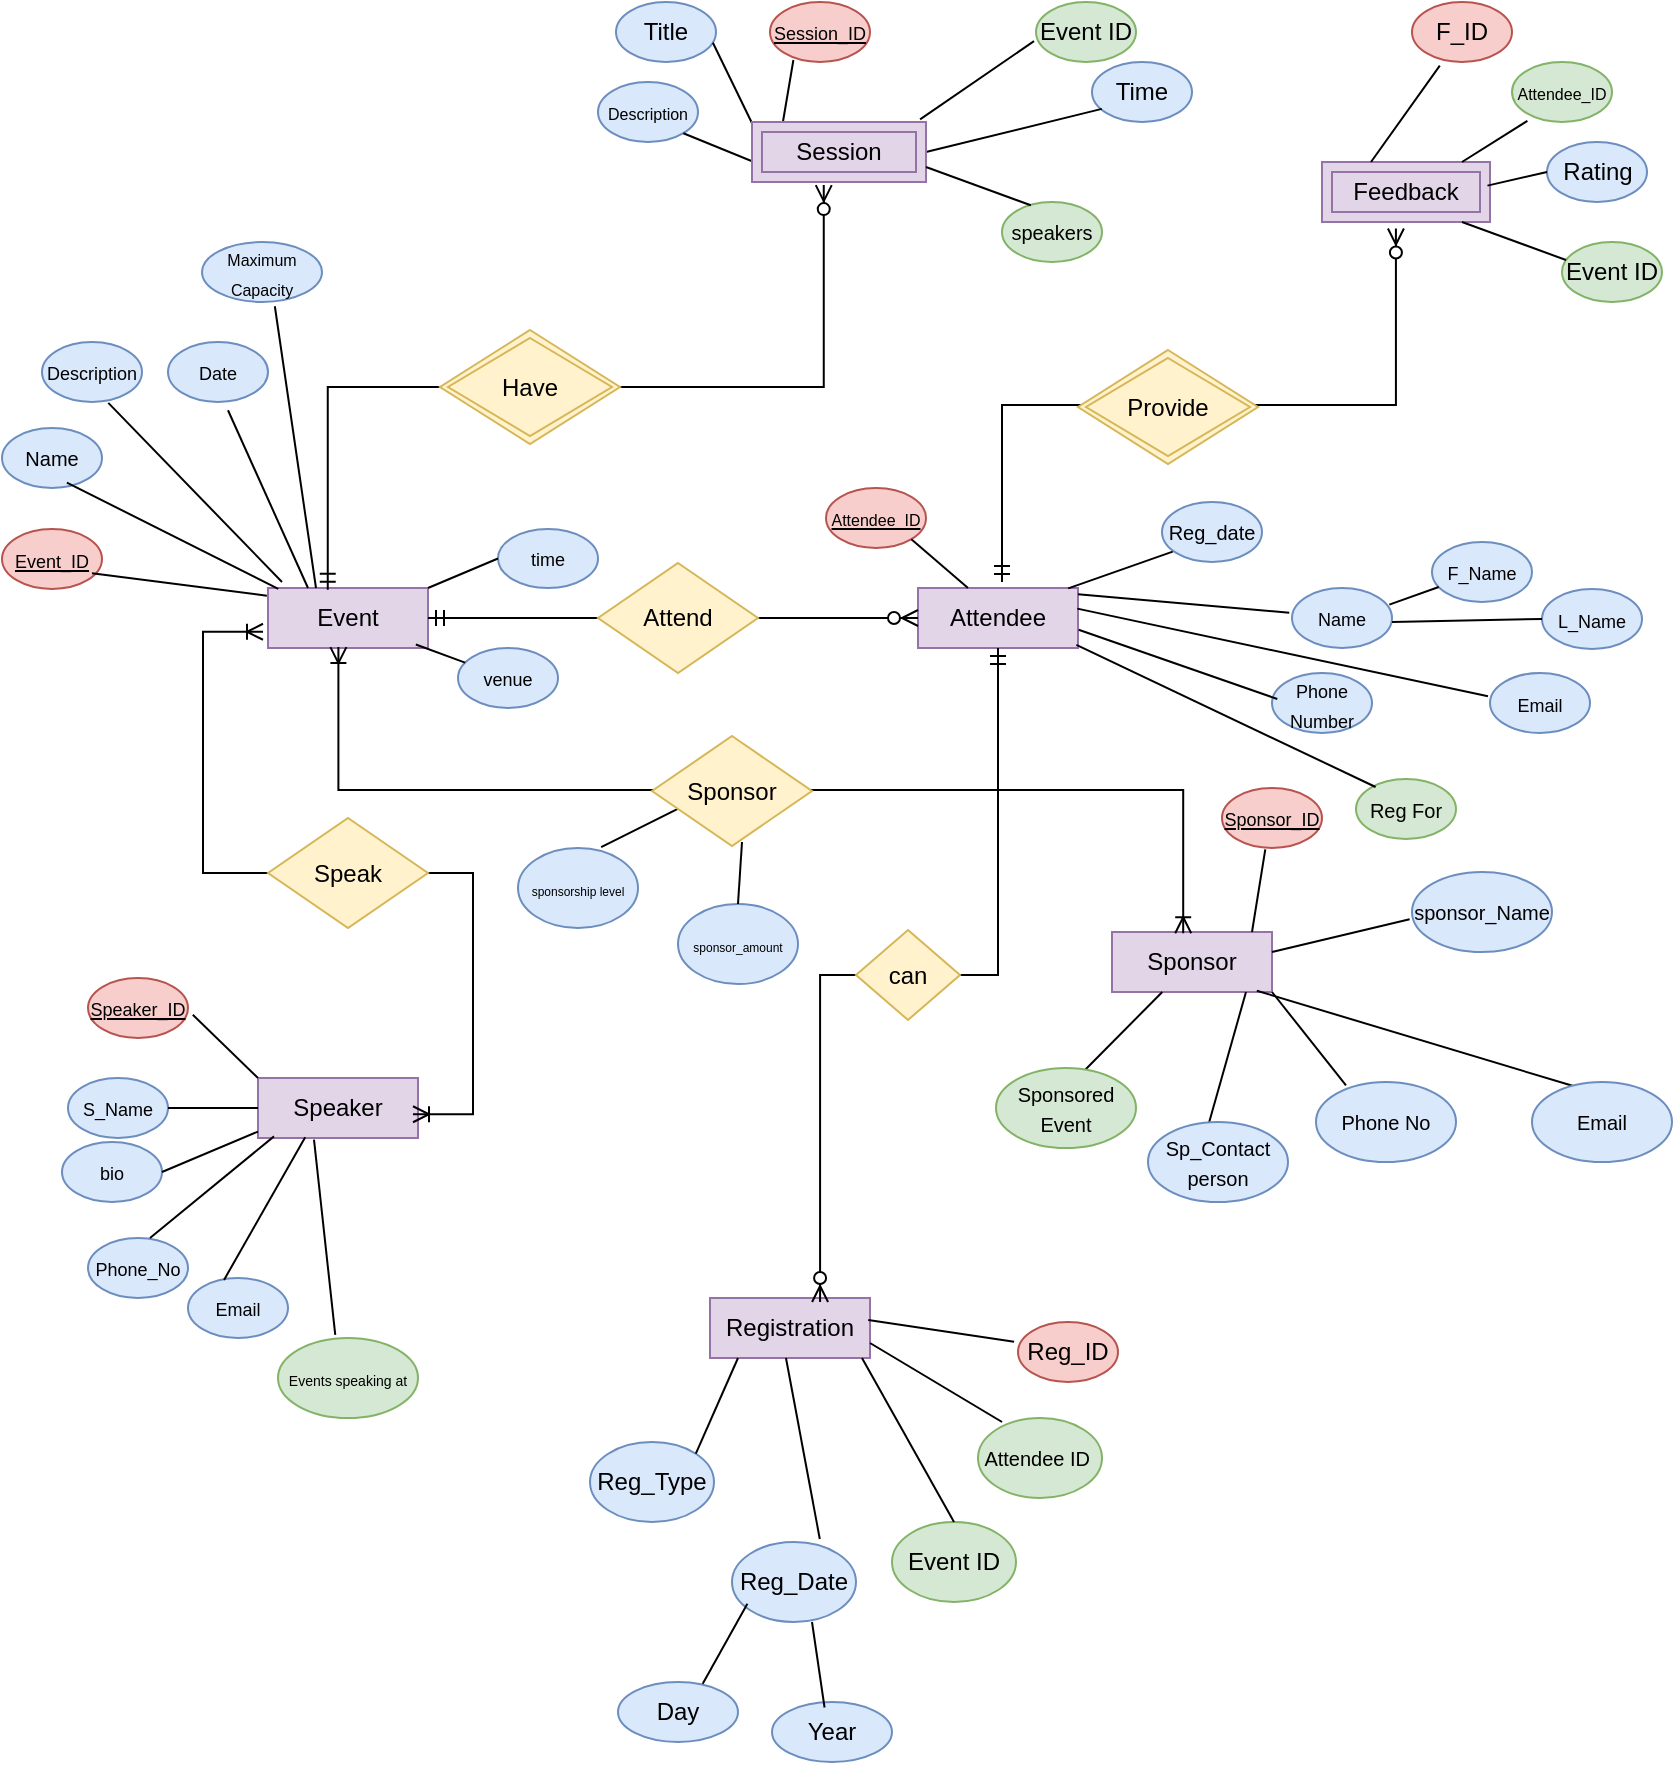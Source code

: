 <mxfile version="24.5.2" type="device">
  <diagram id="R2lEEEUBdFMjLlhIrx00" name="Page-1">
    <mxGraphModel dx="574" dy="346" grid="1" gridSize="10" guides="1" tooltips="1" connect="1" arrows="1" fold="1" page="1" pageScale="1" pageWidth="850" pageHeight="1100" math="0" shadow="0" extFonts="Permanent Marker^https://fonts.googleapis.com/css?family=Permanent+Marker">
      <root>
        <mxCell id="0" />
        <mxCell id="1" parent="0" />
        <mxCell id="x841J3Bm1jZhFWWxQSsH-1" value="Event" style="whiteSpace=wrap;html=1;align=center;fillColor=#e1d5e7;strokeColor=#9673a6;" parent="1" vertex="1">
          <mxGeometry x="153" y="303" width="80" height="30" as="geometry" />
        </mxCell>
        <mxCell id="x841J3Bm1jZhFWWxQSsH-2" value="Attendee" style="whiteSpace=wrap;html=1;align=center;fillColor=#e1d5e7;strokeColor=#9673a6;" parent="1" vertex="1">
          <mxGeometry x="478" y="303" width="80" height="30" as="geometry" />
        </mxCell>
        <mxCell id="x841J3Bm1jZhFWWxQSsH-3" value="Speaker" style="whiteSpace=wrap;html=1;align=center;fillColor=#e1d5e7;strokeColor=#9673a6;" parent="1" vertex="1">
          <mxGeometry x="148" y="548" width="80" height="30" as="geometry" />
        </mxCell>
        <mxCell id="x841J3Bm1jZhFWWxQSsH-4" value="Sponsor" style="whiteSpace=wrap;html=1;align=center;fillColor=#e1d5e7;strokeColor=#9673a6;" parent="1" vertex="1">
          <mxGeometry x="575" y="475" width="80" height="30" as="geometry" />
        </mxCell>
        <mxCell id="x841J3Bm1jZhFWWxQSsH-6" value="Registration" style="whiteSpace=wrap;html=1;align=center;fillColor=#e1d5e7;strokeColor=#9673a6;" parent="1" vertex="1">
          <mxGeometry x="374" y="658" width="80" height="30" as="geometry" />
        </mxCell>
        <mxCell id="x841J3Bm1jZhFWWxQSsH-8" value="&lt;font style=&quot;font-size: 9px;&quot;&gt;&lt;u&gt;Event_ID&lt;/u&gt;&lt;/font&gt;" style="ellipse;whiteSpace=wrap;html=1;align=center;spacing=-2;fillColor=#f8cecc;strokeColor=#b85450;" parent="1" vertex="1">
          <mxGeometry x="20" y="273.5" width="50" height="30" as="geometry" />
        </mxCell>
        <mxCell id="x841J3Bm1jZhFWWxQSsH-9" value="&lt;font size=&quot;1&quot;&gt;Name&lt;/font&gt;" style="ellipse;whiteSpace=wrap;html=1;align=center;spacing=-2;fillColor=#dae8fc;strokeColor=#6c8ebf;" parent="1" vertex="1">
          <mxGeometry x="20" y="223" width="50" height="30" as="geometry" />
        </mxCell>
        <mxCell id="x841J3Bm1jZhFWWxQSsH-10" value="&lt;font style=&quot;font-size: 9px;&quot;&gt;Description&lt;/font&gt;" style="ellipse;whiteSpace=wrap;html=1;align=center;spacing=-2;fillColor=#dae8fc;strokeColor=#6c8ebf;" parent="1" vertex="1">
          <mxGeometry x="40" y="180" width="50" height="30" as="geometry" />
        </mxCell>
        <mxCell id="x841J3Bm1jZhFWWxQSsH-11" value="&lt;font style=&quot;font-size: 9px;&quot;&gt;Date&lt;/font&gt;" style="ellipse;whiteSpace=wrap;html=1;align=center;spacing=-2;fillColor=#dae8fc;strokeColor=#6c8ebf;" parent="1" vertex="1">
          <mxGeometry x="103" y="180" width="50" height="30" as="geometry" />
        </mxCell>
        <mxCell id="x841J3Bm1jZhFWWxQSsH-12" value="&lt;font style=&quot;font-size: 9px;&quot;&gt;time&lt;/font&gt;" style="ellipse;whiteSpace=wrap;html=1;align=center;spacing=-2;fillColor=#dae8fc;strokeColor=#6c8ebf;" parent="1" vertex="1">
          <mxGeometry x="268" y="273.5" width="50" height="29.5" as="geometry" />
        </mxCell>
        <mxCell id="x841J3Bm1jZhFWWxQSsH-13" value="&lt;font style=&quot;font-size: 9px;&quot;&gt;venue&lt;/font&gt;" style="ellipse;whiteSpace=wrap;html=1;align=center;spacing=-2;fillColor=#dae8fc;strokeColor=#6c8ebf;" parent="1" vertex="1">
          <mxGeometry x="248" y="333" width="50" height="30" as="geometry" />
        </mxCell>
        <mxCell id="x841J3Bm1jZhFWWxQSsH-14" value="&lt;font style=&quot;font-size: 8px;&quot;&gt;Maximum Capacity&lt;/font&gt;" style="ellipse;whiteSpace=wrap;html=1;align=center;spacing=-2;fillColor=#dae8fc;strokeColor=#6c8ebf;" parent="1" vertex="1">
          <mxGeometry x="120" y="130" width="60" height="30" as="geometry" />
        </mxCell>
        <mxCell id="LLo8mtpyxURMcRUDiqvW-5" value="" style="endArrow=none;html=1;rounded=0;entryX=0.607;entryY=1.071;entryDx=0;entryDy=0;entryPerimeter=0;exitX=0.3;exitY=-0.024;exitDx=0;exitDy=0;exitPerimeter=0;" parent="1" target="x841J3Bm1jZhFWWxQSsH-14" edge="1">
          <mxGeometry width="50" height="50" relative="1" as="geometry">
            <mxPoint x="177" y="303" as="sourcePoint" />
            <mxPoint x="230.12" y="204.71" as="targetPoint" />
          </mxGeometry>
        </mxCell>
        <mxCell id="LLo8mtpyxURMcRUDiqvW-6" value="" style="endArrow=none;html=1;rounded=0;entryX=0.924;entryY=0.941;entryDx=0;entryDy=0;entryPerimeter=0;" parent="1" source="x841J3Bm1jZhFWWxQSsH-13" target="x841J3Bm1jZhFWWxQSsH-1" edge="1">
          <mxGeometry width="50" height="50" relative="1" as="geometry">
            <mxPoint x="128" y="347" as="sourcePoint" />
            <mxPoint x="158" y="333" as="targetPoint" />
          </mxGeometry>
        </mxCell>
        <mxCell id="LLo8mtpyxURMcRUDiqvW-7" value="" style="endArrow=none;html=1;rounded=0;entryX=1;entryY=0;entryDx=0;entryDy=0;exitX=0;exitY=0.5;exitDx=0;exitDy=0;" parent="1" source="x841J3Bm1jZhFWWxQSsH-12" target="x841J3Bm1jZhFWWxQSsH-1" edge="1">
          <mxGeometry width="50" height="50" relative="1" as="geometry">
            <mxPoint x="243" y="278" as="sourcePoint" />
            <mxPoint x="278" y="286.5" as="targetPoint" />
          </mxGeometry>
        </mxCell>
        <mxCell id="LLo8mtpyxURMcRUDiqvW-8" value="" style="endArrow=none;html=1;rounded=0;exitX=0.9;exitY=0.738;exitDx=0;exitDy=0;exitPerimeter=0;entryX=-0.007;entryY=0.129;entryDx=0;entryDy=0;entryPerimeter=0;" parent="1" source="x841J3Bm1jZhFWWxQSsH-8" target="x841J3Bm1jZhFWWxQSsH-1" edge="1">
          <mxGeometry width="50" height="50" relative="1" as="geometry">
            <mxPoint x="118" y="284" as="sourcePoint" />
            <mxPoint x="153" y="293" as="targetPoint" />
          </mxGeometry>
        </mxCell>
        <mxCell id="LLo8mtpyxURMcRUDiqvW-9" value="" style="endArrow=none;html=1;rounded=0;entryX=0.064;entryY=0.014;entryDx=0;entryDy=0;entryPerimeter=0;exitX=0.649;exitY=0.91;exitDx=0;exitDy=0;exitPerimeter=0;" parent="1" source="x841J3Bm1jZhFWWxQSsH-9" target="x841J3Bm1jZhFWWxQSsH-1" edge="1">
          <mxGeometry width="50" height="50" relative="1" as="geometry">
            <mxPoint x="128" y="263" as="sourcePoint" />
            <mxPoint x="162.5" y="275" as="targetPoint" />
          </mxGeometry>
        </mxCell>
        <mxCell id="LLo8mtpyxURMcRUDiqvW-10" value="" style="endArrow=none;html=1;rounded=0;exitX=0.663;exitY=1.014;exitDx=0;exitDy=0;exitPerimeter=0;" parent="1" source="x841J3Bm1jZhFWWxQSsH-10" edge="1">
          <mxGeometry width="50" height="50" relative="1" as="geometry">
            <mxPoint x="138" y="200" as="sourcePoint" />
            <mxPoint x="160" y="300" as="targetPoint" />
          </mxGeometry>
        </mxCell>
        <mxCell id="LLo8mtpyxURMcRUDiqvW-11" value="" style="endArrow=none;html=1;rounded=0;entryX=0.25;entryY=0;entryDx=0;entryDy=0;exitX=0.6;exitY=1.138;exitDx=0;exitDy=0;exitPerimeter=0;" parent="1" source="x841J3Bm1jZhFWWxQSsH-11" target="x841J3Bm1jZhFWWxQSsH-1" edge="1">
          <mxGeometry width="50" height="50" relative="1" as="geometry">
            <mxPoint x="178" y="243" as="sourcePoint" />
            <mxPoint x="208" y="316" as="targetPoint" />
          </mxGeometry>
        </mxCell>
        <mxCell id="LLo8mtpyxURMcRUDiqvW-12" value="&lt;font size=&quot;1&quot; style=&quot;&quot;&gt;&lt;u style=&quot;font-size: 8px;&quot;&gt;Attendee_ID&lt;/u&gt;&lt;/font&gt;" style="ellipse;whiteSpace=wrap;html=1;align=center;spacing=-2;fillColor=#f8cecc;strokeColor=#b85450;" parent="1" vertex="1">
          <mxGeometry x="432" y="253" width="50" height="30" as="geometry" />
        </mxCell>
        <mxCell id="LLo8mtpyxURMcRUDiqvW-13" value="&lt;font style=&quot;font-size: 9px;&quot;&gt;F_Name&lt;/font&gt;" style="ellipse;whiteSpace=wrap;html=1;align=center;spacing=-2;fillColor=#dae8fc;strokeColor=#6c8ebf;" parent="1" vertex="1">
          <mxGeometry x="735" y="280" width="50" height="30" as="geometry" />
        </mxCell>
        <mxCell id="LLo8mtpyxURMcRUDiqvW-14" value="&lt;font style=&quot;font-size: 9px;&quot;&gt;Name&lt;/font&gt;" style="ellipse;whiteSpace=wrap;html=1;align=center;spacing=-2;fillColor=#dae8fc;strokeColor=#6c8ebf;" parent="1" vertex="1">
          <mxGeometry x="665" y="303" width="50" height="30" as="geometry" />
        </mxCell>
        <mxCell id="LLo8mtpyxURMcRUDiqvW-15" value="&lt;font style=&quot;font-size: 9px;&quot;&gt;Email&lt;/font&gt;" style="ellipse;whiteSpace=wrap;html=1;align=center;spacing=-2;fillColor=#dae8fc;strokeColor=#6c8ebf;" parent="1" vertex="1">
          <mxGeometry x="764" y="345.5" width="50" height="30" as="geometry" />
        </mxCell>
        <mxCell id="LLo8mtpyxURMcRUDiqvW-16" value="&lt;font style=&quot;font-size: 9px;&quot;&gt;Phone Number&lt;/font&gt;" style="ellipse;whiteSpace=wrap;html=1;align=center;spacing=-2;fillColor=#dae8fc;strokeColor=#6c8ebf;" parent="1" vertex="1">
          <mxGeometry x="655" y="345.5" width="50" height="30" as="geometry" />
        </mxCell>
        <mxCell id="LLo8mtpyxURMcRUDiqvW-17" value="" style="endArrow=none;html=1;rounded=0;entryX=1;entryY=1;entryDx=0;entryDy=0;exitX=0.3;exitY=-0.024;exitDx=0;exitDy=0;exitPerimeter=0;" parent="1" target="LLo8mtpyxURMcRUDiqvW-12" edge="1">
          <mxGeometry width="50" height="50" relative="1" as="geometry">
            <mxPoint x="503" y="303" as="sourcePoint" />
            <mxPoint x="540.15" y="213.42" as="targetPoint" />
          </mxGeometry>
        </mxCell>
        <mxCell id="LLo8mtpyxURMcRUDiqvW-19" value="" style="endArrow=none;html=1;rounded=0;entryX=-0.027;entryY=0.411;entryDx=0;entryDy=0;entryPerimeter=0;exitX=1;exitY=0.103;exitDx=0;exitDy=0;exitPerimeter=0;" parent="1" source="x841J3Bm1jZhFWWxQSsH-2" target="LLo8mtpyxURMcRUDiqvW-14" edge="1">
          <mxGeometry width="50" height="50" relative="1" as="geometry">
            <mxPoint x="553" y="300" as="sourcePoint" />
            <mxPoint x="614.5" y="229" as="targetPoint" />
          </mxGeometry>
        </mxCell>
        <mxCell id="LLo8mtpyxURMcRUDiqvW-20" value="" style="endArrow=none;html=1;rounded=0;exitX=0.996;exitY=0.344;exitDx=0;exitDy=0;exitPerimeter=0;entryX=-0.02;entryY=0.389;entryDx=0;entryDy=0;entryPerimeter=0;" parent="1" source="x841J3Bm1jZhFWWxQSsH-2" target="LLo8mtpyxURMcRUDiqvW-15" edge="1">
          <mxGeometry width="50" height="50" relative="1" as="geometry">
            <mxPoint x="563" y="315" as="sourcePoint" />
            <mxPoint x="647" y="245" as="targetPoint" />
          </mxGeometry>
        </mxCell>
        <mxCell id="LLo8mtpyxURMcRUDiqvW-21" value="" style="endArrow=none;html=1;rounded=0;exitX=1.004;exitY=0.696;exitDx=0;exitDy=0;exitPerimeter=0;entryX=0.053;entryY=0.433;entryDx=0;entryDy=0;entryPerimeter=0;" parent="1" source="x841J3Bm1jZhFWWxQSsH-2" target="LLo8mtpyxURMcRUDiqvW-16" edge="1">
          <mxGeometry width="50" height="50" relative="1" as="geometry">
            <mxPoint x="558" y="331" as="sourcePoint" />
            <mxPoint x="637" y="293" as="targetPoint" />
          </mxGeometry>
        </mxCell>
        <mxCell id="LLo8mtpyxURMcRUDiqvW-22" value="&lt;font size=&quot;1&quot;&gt;Reg For&lt;/font&gt;" style="ellipse;whiteSpace=wrap;html=1;align=center;spacing=-2;fillColor=#d5e8d4;strokeColor=#82b366;" parent="1" vertex="1">
          <mxGeometry x="697" y="398.5" width="50" height="30" as="geometry" />
        </mxCell>
        <mxCell id="LLo8mtpyxURMcRUDiqvW-23" value="" style="endArrow=none;html=1;rounded=0;exitX=0.99;exitY=0.948;exitDx=0;exitDy=0;exitPerimeter=0;entryX=0.196;entryY=0.133;entryDx=0;entryDy=0;entryPerimeter=0;" parent="1" source="x841J3Bm1jZhFWWxQSsH-2" target="LLo8mtpyxURMcRUDiqvW-22" edge="1">
          <mxGeometry width="50" height="50" relative="1" as="geometry">
            <mxPoint x="548" y="333" as="sourcePoint" />
            <mxPoint x="648" y="324" as="targetPoint" />
          </mxGeometry>
        </mxCell>
        <mxCell id="LLo8mtpyxURMcRUDiqvW-25" value="" style="edgeStyle=entityRelationEdgeStyle;fontSize=12;html=1;endArrow=ERzeroToMany;startArrow=ERmandOne;rounded=0;exitX=1;exitY=0.5;exitDx=0;exitDy=0;entryX=0;entryY=0.5;entryDx=0;entryDy=0;" parent="1" source="x841J3Bm1jZhFWWxQSsH-1" target="x841J3Bm1jZhFWWxQSsH-2" edge="1">
          <mxGeometry width="100" height="100" relative="1" as="geometry">
            <mxPoint x="338" y="438" as="sourcePoint" />
            <mxPoint x="438" y="338" as="targetPoint" />
          </mxGeometry>
        </mxCell>
        <mxCell id="LLo8mtpyxURMcRUDiqvW-24" value="Attend" style="shape=rhombus;perimeter=rhombusPerimeter;whiteSpace=wrap;html=1;align=center;fillColor=#fff2cc;strokeColor=#d6b656;" parent="1" vertex="1">
          <mxGeometry x="318" y="290.5" width="80" height="55" as="geometry" />
        </mxCell>
        <mxCell id="LLo8mtpyxURMcRUDiqvW-26" value="&lt;font style=&quot;font-size: 9px;&quot;&gt;&lt;u&gt;Speaker_ID&lt;/u&gt;&lt;/font&gt;" style="ellipse;whiteSpace=wrap;html=1;align=center;spacing=-2;fillColor=#f8cecc;strokeColor=#b85450;" parent="1" vertex="1">
          <mxGeometry x="63" y="498" width="50" height="30" as="geometry" />
        </mxCell>
        <mxCell id="LLo8mtpyxURMcRUDiqvW-27" value="&lt;font style=&quot;font-size: 9px;&quot;&gt;S_Name&lt;/font&gt;" style="ellipse;whiteSpace=wrap;html=1;align=center;spacing=-2;fillColor=#dae8fc;strokeColor=#6c8ebf;" parent="1" vertex="1">
          <mxGeometry x="53" y="548" width="50" height="30" as="geometry" />
        </mxCell>
        <mxCell id="LLo8mtpyxURMcRUDiqvW-28" value="&lt;font style=&quot;font-size: 9px;&quot;&gt;bio&lt;/font&gt;" style="ellipse;whiteSpace=wrap;html=1;align=center;spacing=-2;fillColor=#dae8fc;strokeColor=#6c8ebf;" parent="1" vertex="1">
          <mxGeometry x="50" y="580" width="50" height="30" as="geometry" />
        </mxCell>
        <mxCell id="LLo8mtpyxURMcRUDiqvW-29" value="&lt;font style=&quot;font-size: 9px;&quot;&gt;Phone_No&lt;/font&gt;" style="ellipse;whiteSpace=wrap;html=1;align=center;spacing=-2;fillColor=#dae8fc;strokeColor=#6c8ebf;" parent="1" vertex="1">
          <mxGeometry x="63" y="628" width="50" height="30" as="geometry" />
        </mxCell>
        <mxCell id="LLo8mtpyxURMcRUDiqvW-30" value="&lt;font style=&quot;font-size: 9px;&quot;&gt;Email&lt;/font&gt;" style="ellipse;whiteSpace=wrap;html=1;align=center;spacing=-2;fillColor=#dae8fc;strokeColor=#6c8ebf;" parent="1" vertex="1">
          <mxGeometry x="113" y="648" width="50" height="30" as="geometry" />
        </mxCell>
        <mxCell id="LLo8mtpyxURMcRUDiqvW-31" value="&lt;font style=&quot;font-size: 7px;&quot;&gt;Events speaking at&lt;/font&gt;" style="ellipse;whiteSpace=wrap;html=1;align=center;spacing=-2;fillColor=#d5e8d4;strokeColor=#82b366;" parent="1" vertex="1">
          <mxGeometry x="158" y="678" width="70" height="40" as="geometry" />
        </mxCell>
        <mxCell id="LLo8mtpyxURMcRUDiqvW-32" value="" style="endArrow=none;html=1;rounded=0;exitX=1.048;exitY=0.613;exitDx=0;exitDy=0;exitPerimeter=0;entryX=0;entryY=0;entryDx=0;entryDy=0;" parent="1" source="LLo8mtpyxURMcRUDiqvW-26" target="x841J3Bm1jZhFWWxQSsH-3" edge="1">
          <mxGeometry width="50" height="50" relative="1" as="geometry">
            <mxPoint x="113" y="512" as="sourcePoint" />
            <mxPoint x="143" y="498" as="targetPoint" />
          </mxGeometry>
        </mxCell>
        <mxCell id="LLo8mtpyxURMcRUDiqvW-33" value="" style="endArrow=none;html=1;rounded=0;exitX=1;exitY=0.5;exitDx=0;exitDy=0;entryX=0;entryY=0.5;entryDx=0;entryDy=0;" parent="1" source="LLo8mtpyxURMcRUDiqvW-27" target="x841J3Bm1jZhFWWxQSsH-3" edge="1">
          <mxGeometry width="50" height="50" relative="1" as="geometry">
            <mxPoint x="95" y="566" as="sourcePoint" />
            <mxPoint x="163" y="598" as="targetPoint" />
          </mxGeometry>
        </mxCell>
        <mxCell id="LLo8mtpyxURMcRUDiqvW-34" value="" style="endArrow=none;html=1;rounded=0;exitX=1;exitY=0.5;exitDx=0;exitDy=0;entryX=0;entryY=0.893;entryDx=0;entryDy=0;entryPerimeter=0;" parent="1" source="LLo8mtpyxURMcRUDiqvW-28" target="x841J3Bm1jZhFWWxQSsH-3" edge="1">
          <mxGeometry width="50" height="50" relative="1" as="geometry">
            <mxPoint x="91.4" y="595.59" as="sourcePoint" />
            <mxPoint x="163" y="598" as="targetPoint" />
          </mxGeometry>
        </mxCell>
        <mxCell id="LLo8mtpyxURMcRUDiqvW-35" value="" style="endArrow=none;html=1;rounded=0;exitX=0.968;exitY=0.253;exitDx=0;exitDy=0;entryX=0.1;entryY=0.973;entryDx=0;entryDy=0;entryPerimeter=0;exitPerimeter=0;" parent="1" target="x841J3Bm1jZhFWWxQSsH-3" edge="1">
          <mxGeometry width="50" height="50" relative="1" as="geometry">
            <mxPoint x="94" y="628" as="sourcePoint" />
            <mxPoint x="183" y="608" as="targetPoint" />
          </mxGeometry>
        </mxCell>
        <mxCell id="LLo8mtpyxURMcRUDiqvW-36" value="" style="endArrow=none;html=1;rounded=0;exitX=0.968;exitY=0.253;exitDx=0;exitDy=0;entryX=0.295;entryY=0.987;entryDx=0;entryDy=0;entryPerimeter=0;exitPerimeter=0;" parent="1" target="x841J3Bm1jZhFWWxQSsH-3" edge="1">
          <mxGeometry width="50" height="50" relative="1" as="geometry">
            <mxPoint x="131" y="649" as="sourcePoint" />
            <mxPoint x="228" y="598" as="targetPoint" />
          </mxGeometry>
        </mxCell>
        <mxCell id="LLo8mtpyxURMcRUDiqvW-37" value="" style="endArrow=none;html=1;rounded=0;entryX=0.35;entryY=1.027;entryDx=0;entryDy=0;entryPerimeter=0;exitX=0.409;exitY=-0.04;exitDx=0;exitDy=0;exitPerimeter=0;" parent="1" source="LLo8mtpyxURMcRUDiqvW-31" target="x841J3Bm1jZhFWWxQSsH-3" edge="1">
          <mxGeometry width="50" height="50" relative="1" as="geometry">
            <mxPoint x="183" y="688" as="sourcePoint" />
            <mxPoint x="259" y="618" as="targetPoint" />
          </mxGeometry>
        </mxCell>
        <mxCell id="LLo8mtpyxURMcRUDiqvW-41" value="" style="edgeStyle=entityRelationEdgeStyle;fontSize=12;html=1;endArrow=ERoneToMany;startArrow=ERoneToMany;rounded=0;exitX=1;exitY=0.5;exitDx=0;exitDy=0;" parent="1" edge="1">
          <mxGeometry width="100" height="100" relative="1" as="geometry">
            <mxPoint x="225.5" y="566.13" as="sourcePoint" />
            <mxPoint x="150.5" y="324.88" as="targetPoint" />
          </mxGeometry>
        </mxCell>
        <mxCell id="LLo8mtpyxURMcRUDiqvW-38" value="Speak" style="shape=rhombus;perimeter=rhombusPerimeter;whiteSpace=wrap;html=1;align=center;fillColor=#fff2cc;strokeColor=#d6b656;" parent="1" vertex="1">
          <mxGeometry x="153" y="418" width="80" height="55" as="geometry" />
        </mxCell>
        <mxCell id="LLo8mtpyxURMcRUDiqvW-44" value="&lt;font style=&quot;font-size: 9px;&quot;&gt;&lt;u&gt;Sponsor_ID&lt;/u&gt;&lt;/font&gt;" style="ellipse;whiteSpace=wrap;html=1;align=center;spacing=-2;fillColor=#f8cecc;strokeColor=#b85450;" parent="1" vertex="1">
          <mxGeometry x="630" y="403" width="50" height="30" as="geometry" />
        </mxCell>
        <mxCell id="LLo8mtpyxURMcRUDiqvW-46" value="&lt;font size=&quot;1&quot;&gt;sponsor_Name&lt;/font&gt;" style="ellipse;whiteSpace=wrap;html=1;align=center;spacing=-2;fillColor=#dae8fc;strokeColor=#6c8ebf;" parent="1" vertex="1">
          <mxGeometry x="725" y="445" width="70" height="40" as="geometry" />
        </mxCell>
        <mxCell id="LLo8mtpyxURMcRUDiqvW-51" value="" style="endArrow=none;html=1;rounded=0;entryX=0.433;entryY=1.022;entryDx=0;entryDy=0;entryPerimeter=0;" parent="1" target="LLo8mtpyxURMcRUDiqvW-44" edge="1">
          <mxGeometry width="50" height="50" relative="1" as="geometry">
            <mxPoint x="645" y="475" as="sourcePoint" />
            <mxPoint x="655" y="440" as="targetPoint" />
          </mxGeometry>
        </mxCell>
        <mxCell id="LLo8mtpyxURMcRUDiqvW-52" value="" style="endArrow=none;html=1;rounded=0;entryX=-0.017;entryY=0.59;entryDx=0;entryDy=0;entryPerimeter=0;" parent="1" target="LLo8mtpyxURMcRUDiqvW-46" edge="1">
          <mxGeometry width="50" height="50" relative="1" as="geometry">
            <mxPoint x="655" y="485" as="sourcePoint" />
            <mxPoint x="685" y="461" as="targetPoint" />
          </mxGeometry>
        </mxCell>
        <mxCell id="LLo8mtpyxURMcRUDiqvW-53" value="" style="endArrow=none;html=1;rounded=0;exitX=0.905;exitY=0.979;exitDx=0;exitDy=0;exitPerimeter=0;entryX=0.307;entryY=0.057;entryDx=0;entryDy=0;entryPerimeter=0;" parent="1" source="x841J3Bm1jZhFWWxQSsH-4" target="LLo8mtpyxURMcRUDiqvW-203" edge="1">
          <mxGeometry width="50" height="50" relative="1" as="geometry">
            <mxPoint x="655" y="498" as="sourcePoint" />
            <mxPoint x="815" y="550" as="targetPoint" />
          </mxGeometry>
        </mxCell>
        <mxCell id="LLo8mtpyxURMcRUDiqvW-54" value="" style="endArrow=none;html=1;rounded=0;exitX=1;exitY=1;exitDx=0;exitDy=0;" parent="1" source="x841J3Bm1jZhFWWxQSsH-4" edge="1">
          <mxGeometry width="50" height="50" relative="1" as="geometry">
            <mxPoint x="647.5" y="505" as="sourcePoint" />
            <mxPoint x="691.994" y="551.735" as="targetPoint" />
          </mxGeometry>
        </mxCell>
        <mxCell id="LLo8mtpyxURMcRUDiqvW-55" value="" style="endArrow=none;html=1;rounded=0;exitX=1;exitY=1;exitDx=0;exitDy=0;entryX=0.36;entryY=0.02;entryDx=0;entryDy=0;entryPerimeter=0;" parent="1" edge="1">
          <mxGeometry width="50" height="50" relative="1" as="geometry">
            <mxPoint x="642" y="505" as="sourcePoint" />
            <mxPoint x="623.4" y="570.8" as="targetPoint" />
          </mxGeometry>
        </mxCell>
        <mxCell id="LLo8mtpyxURMcRUDiqvW-56" value="" style="endArrow=none;html=1;rounded=0;entryX=0.5;entryY=0;entryDx=0;entryDy=0;" parent="1" source="x841J3Bm1jZhFWWxQSsH-4" edge="1">
          <mxGeometry width="50" height="50" relative="1" as="geometry">
            <mxPoint x="527.5" y="463" as="sourcePoint" />
            <mxPoint x="560.5" y="545.0" as="targetPoint" />
          </mxGeometry>
        </mxCell>
        <mxCell id="LLo8mtpyxURMcRUDiqvW-66" value="" style="fontSize=12;html=1;endArrow=ERoneToMany;startArrow=ERoneToMany;rounded=0;elbow=vertical;exitX=0.44;exitY=0.985;exitDx=0;exitDy=0;exitPerimeter=0;edgeStyle=elbowEdgeStyle;entryX=0.445;entryY=0.02;entryDx=0;entryDy=0;entryPerimeter=0;" parent="1" source="x841J3Bm1jZhFWWxQSsH-1" target="x841J3Bm1jZhFWWxQSsH-4" edge="1">
          <mxGeometry width="100" height="100" relative="1" as="geometry">
            <mxPoint x="188" y="338" as="sourcePoint" />
            <mxPoint x="378" y="458" as="targetPoint" />
          </mxGeometry>
        </mxCell>
        <mxCell id="LLo8mtpyxURMcRUDiqvW-67" value="&lt;font style=&quot;font-size: 6px;&quot;&gt;sponsorship level&lt;/font&gt;" style="ellipse;whiteSpace=wrap;html=1;align=center;spacing=-2;fillColor=#dae8fc;strokeColor=#6c8ebf;" parent="1" vertex="1">
          <mxGeometry x="278" y="433" width="60" height="40" as="geometry" />
        </mxCell>
        <mxCell id="LLo8mtpyxURMcRUDiqvW-68" value="&lt;font style=&quot;font-size: 6px;&quot;&gt;sponsor_amount&lt;/font&gt;" style="ellipse;whiteSpace=wrap;html=1;align=center;spacing=-2;fillColor=#dae8fc;strokeColor=#6c8ebf;" parent="1" vertex="1">
          <mxGeometry x="358" y="461" width="60" height="40" as="geometry" />
        </mxCell>
        <mxCell id="LLo8mtpyxURMcRUDiqvW-69" value="" style="endArrow=none;html=1;rounded=0;entryX=0.166;entryY=0.665;entryDx=0;entryDy=0;entryPerimeter=0;exitX=0.693;exitY=-0.01;exitDx=0;exitDy=0;exitPerimeter=0;" parent="1" source="LLo8mtpyxURMcRUDiqvW-67" edge="1">
          <mxGeometry width="50" height="50" relative="1" as="geometry">
            <mxPoint x="318" y="441" as="sourcePoint" />
            <mxPoint x="359.62" y="412.587" as="targetPoint" />
          </mxGeometry>
        </mxCell>
        <mxCell id="LLo8mtpyxURMcRUDiqvW-70" value="" style="endArrow=none;html=1;rounded=0;exitX=0.5;exitY=0;exitDx=0;exitDy=0;" parent="1" source="LLo8mtpyxURMcRUDiqvW-68" edge="1">
          <mxGeometry width="50" height="50" relative="1" as="geometry">
            <mxPoint x="388" y="436" as="sourcePoint" />
            <mxPoint x="390" y="430" as="targetPoint" />
          </mxGeometry>
        </mxCell>
        <mxCell id="LLo8mtpyxURMcRUDiqvW-71" value="&lt;font style=&quot;font-size: 9px;&quot;&gt;&lt;u&gt;Session_ID&lt;/u&gt;&lt;/font&gt;" style="ellipse;whiteSpace=wrap;html=1;align=center;spacing=-2;fillColor=#f8cecc;strokeColor=#b85450;" parent="1" vertex="1">
          <mxGeometry x="404" y="10" width="50" height="30" as="geometry" />
        </mxCell>
        <mxCell id="LLo8mtpyxURMcRUDiqvW-72" value="Title" style="ellipse;whiteSpace=wrap;html=1;align=center;spacing=-2;fillColor=#dae8fc;strokeColor=#6c8ebf;" parent="1" vertex="1">
          <mxGeometry x="327" y="10" width="50" height="30" as="geometry" />
        </mxCell>
        <mxCell id="LLo8mtpyxURMcRUDiqvW-73" value="&lt;font style=&quot;font-size: 8px;&quot;&gt;Description&lt;/font&gt;" style="ellipse;whiteSpace=wrap;html=1;align=center;spacing=-2;fillColor=#dae8fc;strokeColor=#6c8ebf;" parent="1" vertex="1">
          <mxGeometry x="318" y="50" width="50" height="30" as="geometry" />
        </mxCell>
        <mxCell id="LLo8mtpyxURMcRUDiqvW-74" value="Time" style="ellipse;whiteSpace=wrap;html=1;align=center;spacing=-2;fillColor=#dae8fc;strokeColor=#6c8ebf;" parent="1" vertex="1">
          <mxGeometry x="565" y="40" width="50" height="30" as="geometry" />
        </mxCell>
        <mxCell id="LLo8mtpyxURMcRUDiqvW-75" value="Event ID" style="ellipse;whiteSpace=wrap;html=1;align=center;spacing=-2;fillColor=#d5e8d4;strokeColor=#82b366;" parent="1" vertex="1">
          <mxGeometry x="537" y="10" width="50" height="30" as="geometry" />
        </mxCell>
        <mxCell id="LLo8mtpyxURMcRUDiqvW-76" value="" style="endArrow=none;html=1;rounded=0;exitX=0.102;exitY=0.059;exitDx=0;exitDy=0;exitPerimeter=0;entryX=0.234;entryY=0.967;entryDx=0;entryDy=0;entryPerimeter=0;" parent="1" target="LLo8mtpyxURMcRUDiqvW-71" edge="1">
          <mxGeometry width="50" height="50" relative="1" as="geometry">
            <mxPoint x="410.16" y="71.77" as="sourcePoint" />
            <mxPoint x="359.68" y="61.311" as="targetPoint" />
          </mxGeometry>
        </mxCell>
        <mxCell id="LLo8mtpyxURMcRUDiqvW-77" value="" style="endArrow=none;html=1;rounded=0;exitX=0;exitY=0.5;exitDx=0;exitDy=0;entryX=0.969;entryY=0.68;entryDx=0;entryDy=0;entryPerimeter=0;" parent="1" target="LLo8mtpyxURMcRUDiqvW-72" edge="1">
          <mxGeometry width="50" height="50" relative="1" as="geometry">
            <mxPoint x="402" y="85" as="sourcePoint" />
            <mxPoint x="360" y="71" as="targetPoint" />
          </mxGeometry>
        </mxCell>
        <mxCell id="LLo8mtpyxURMcRUDiqvW-78" value="" style="endArrow=none;html=1;rounded=0;exitX=0;exitY=0.75;exitDx=0;exitDy=0;entryX=1;entryY=1;entryDx=0;entryDy=0;" parent="1" target="LLo8mtpyxURMcRUDiqvW-73" edge="1">
          <mxGeometry width="50" height="50" relative="1" as="geometry">
            <mxPoint x="402" y="92.5" as="sourcePoint" />
            <mxPoint x="350" y="58" as="targetPoint" />
          </mxGeometry>
        </mxCell>
        <mxCell id="LLo8mtpyxURMcRUDiqvW-79" value="" style="endArrow=none;html=1;rounded=0;exitX=1;exitY=0.5;exitDx=0;exitDy=0;entryX=0.058;entryY=0.781;entryDx=0;entryDy=0;entryPerimeter=0;" parent="1" edge="1">
          <mxGeometry width="50" height="50" relative="1" as="geometry">
            <mxPoint x="482" y="85" as="sourcePoint" />
            <mxPoint x="569.9" y="63.43" as="targetPoint" />
          </mxGeometry>
        </mxCell>
        <mxCell id="LLo8mtpyxURMcRUDiqvW-80" value="" style="endArrow=none;html=1;rounded=0;entryX=-0.02;entryY=0.652;entryDx=0;entryDy=0;entryPerimeter=0;exitX=0.963;exitY=-0.043;exitDx=0;exitDy=0;exitPerimeter=0;" parent="1" target="LLo8mtpyxURMcRUDiqvW-75" edge="1">
          <mxGeometry width="50" height="50" relative="1" as="geometry">
            <mxPoint x="479.04" y="68.71" as="sourcePoint" />
            <mxPoint x="482" y="30" as="targetPoint" />
          </mxGeometry>
        </mxCell>
        <mxCell id="LLo8mtpyxURMcRUDiqvW-147" value="" style="edgeStyle=elbowEdgeStyle;fontSize=12;html=1;endArrow=ERzeroToMany;startArrow=ERmandOne;rounded=0;elbow=vertical;entryX=0.361;entryY=1.052;entryDx=0;entryDy=0;entryPerimeter=0;exitX=0.636;exitY=0.029;exitDx=0;exitDy=0;exitPerimeter=0;" parent="1" edge="1">
          <mxGeometry width="100" height="100" relative="1" as="geometry">
            <mxPoint x="182.88" y="303.87" as="sourcePoint" />
            <mxPoint x="430.88" y="101.56" as="targetPoint" />
          </mxGeometry>
        </mxCell>
        <mxCell id="LLo8mtpyxURMcRUDiqvW-149" value="Session" style="shape=ext;margin=3;double=1;whiteSpace=wrap;html=1;align=center;fillColor=#e1d5e7;strokeColor=#9673a6;" parent="1" vertex="1">
          <mxGeometry x="395" y="70" width="87" height="30" as="geometry" />
        </mxCell>
        <mxCell id="LLo8mtpyxURMcRUDiqvW-150" value="Have" style="shape=rhombus;double=1;perimeter=rhombusPerimeter;whiteSpace=wrap;html=1;align=center;fillColor=#fff2cc;strokeColor=#d6b656;" parent="1" vertex="1">
          <mxGeometry x="239" y="174" width="90" height="57" as="geometry" />
        </mxCell>
        <mxCell id="LLo8mtpyxURMcRUDiqvW-164" value="Reg_ID" style="ellipse;whiteSpace=wrap;html=1;align=center;spacing=-2;fillColor=#f8cecc;strokeColor=#b85450;" parent="1" vertex="1">
          <mxGeometry x="528" y="670" width="50" height="30" as="geometry" />
        </mxCell>
        <mxCell id="LLo8mtpyxURMcRUDiqvW-165" value="&lt;div style=&quot;text-align: left;&quot;&gt;&lt;font style=&quot;font-size: 10px;&quot;&gt;Attendee ID&amp;nbsp;&lt;/font&gt;&lt;/div&gt;" style="ellipse;whiteSpace=wrap;html=1;align=center;spacing=-2;fillColor=#d5e8d4;strokeColor=#82b366;" parent="1" vertex="1">
          <mxGeometry x="508" y="718" width="62" height="40" as="geometry" />
        </mxCell>
        <mxCell id="LLo8mtpyxURMcRUDiqvW-166" value="Event ID" style="ellipse;whiteSpace=wrap;html=1;align=center;spacing=-2;fillColor=#d5e8d4;strokeColor=#82b366;" parent="1" vertex="1">
          <mxGeometry x="465" y="770" width="62" height="40" as="geometry" />
        </mxCell>
        <mxCell id="LLo8mtpyxURMcRUDiqvW-167" value="Reg_Date" style="ellipse;whiteSpace=wrap;html=1;align=center;spacing=-2;fillColor=#dae8fc;strokeColor=#6c8ebf;" parent="1" vertex="1">
          <mxGeometry x="385" y="780" width="62" height="40" as="geometry" />
        </mxCell>
        <mxCell id="LLo8mtpyxURMcRUDiqvW-168" value="Reg_Type" style="ellipse;whiteSpace=wrap;html=1;align=center;spacing=-2;fillColor=#dae8fc;strokeColor=#6c8ebf;" parent="1" vertex="1">
          <mxGeometry x="314" y="730" width="62" height="40" as="geometry" />
        </mxCell>
        <mxCell id="LLo8mtpyxURMcRUDiqvW-169" value="Day" style="ellipse;whiteSpace=wrap;html=1;align=center;fillColor=#dae8fc;strokeColor=#6c8ebf;" parent="1" vertex="1">
          <mxGeometry x="328" y="850" width="60" height="30" as="geometry" />
        </mxCell>
        <mxCell id="LLo8mtpyxURMcRUDiqvW-170" value="Year" style="ellipse;whiteSpace=wrap;html=1;align=center;fillColor=#dae8fc;strokeColor=#6c8ebf;" parent="1" vertex="1">
          <mxGeometry x="405" y="860" width="60" height="30" as="geometry" />
        </mxCell>
        <mxCell id="LLo8mtpyxURMcRUDiqvW-171" value="" style="endArrow=none;html=1;rounded=0;entryX=0.706;entryY=0.029;entryDx=0;entryDy=0;entryPerimeter=0;exitX=0.124;exitY=0.771;exitDx=0;exitDy=0;exitPerimeter=0;" parent="1" source="LLo8mtpyxURMcRUDiqvW-167" target="LLo8mtpyxURMcRUDiqvW-169" edge="1">
          <mxGeometry width="50" height="50" relative="1" as="geometry">
            <mxPoint x="440" y="800" as="sourcePoint" />
            <mxPoint x="490" y="750" as="targetPoint" />
          </mxGeometry>
        </mxCell>
        <mxCell id="LLo8mtpyxURMcRUDiqvW-172" value="" style="endArrow=none;html=1;rounded=0;entryX=0.438;entryY=0.092;entryDx=0;entryDy=0;entryPerimeter=0;exitX=0.124;exitY=0.771;exitDx=0;exitDy=0;exitPerimeter=0;" parent="1" target="LLo8mtpyxURMcRUDiqvW-170" edge="1">
          <mxGeometry width="50" height="50" relative="1" as="geometry">
            <mxPoint x="425" y="820" as="sourcePoint" />
            <mxPoint x="402" y="860" as="targetPoint" />
          </mxGeometry>
        </mxCell>
        <mxCell id="LLo8mtpyxURMcRUDiqvW-173" value="" style="endArrow=none;html=1;rounded=0;entryX=0.989;entryY=0.365;entryDx=0;entryDy=0;entryPerimeter=0;exitX=-0.039;exitY=0.33;exitDx=0;exitDy=0;exitPerimeter=0;" parent="1" source="LLo8mtpyxURMcRUDiqvW-164" target="x841J3Bm1jZhFWWxQSsH-6" edge="1">
          <mxGeometry width="50" height="50" relative="1" as="geometry">
            <mxPoint x="440" y="800" as="sourcePoint" />
            <mxPoint x="490" y="750" as="targetPoint" />
          </mxGeometry>
        </mxCell>
        <mxCell id="LLo8mtpyxURMcRUDiqvW-174" value="" style="endArrow=none;html=1;rounded=0;entryX=1;entryY=0.75;entryDx=0;entryDy=0;exitX=0.194;exitY=0.05;exitDx=0;exitDy=0;exitPerimeter=0;" parent="1" source="LLo8mtpyxURMcRUDiqvW-165" target="x841J3Bm1jZhFWWxQSsH-6" edge="1">
          <mxGeometry width="50" height="50" relative="1" as="geometry">
            <mxPoint x="527" y="690.5" as="sourcePoint" />
            <mxPoint x="465" y="679.5" as="targetPoint" />
          </mxGeometry>
        </mxCell>
        <mxCell id="LLo8mtpyxURMcRUDiqvW-175" value="" style="endArrow=none;html=1;rounded=0;entryX=0.989;entryY=0.365;entryDx=0;entryDy=0;entryPerimeter=0;exitX=0.5;exitY=0;exitDx=0;exitDy=0;" parent="1" source="LLo8mtpyxURMcRUDiqvW-166" edge="1">
          <mxGeometry width="50" height="50" relative="1" as="geometry">
            <mxPoint x="505" y="728.5" as="sourcePoint" />
            <mxPoint x="450" y="688" as="targetPoint" />
          </mxGeometry>
        </mxCell>
        <mxCell id="LLo8mtpyxURMcRUDiqvW-176" value="" style="endArrow=none;html=1;rounded=0;entryX=0.989;entryY=0.365;entryDx=0;entryDy=0;entryPerimeter=0;exitX=0.708;exitY=-0.038;exitDx=0;exitDy=0;exitPerimeter=0;" parent="1" source="LLo8mtpyxURMcRUDiqvW-167" edge="1">
          <mxGeometry width="50" height="50" relative="1" as="geometry">
            <mxPoint x="458" y="770" as="sourcePoint" />
            <mxPoint x="412" y="688" as="targetPoint" />
          </mxGeometry>
        </mxCell>
        <mxCell id="LLo8mtpyxURMcRUDiqvW-177" value="" style="endArrow=none;html=1;rounded=0;entryX=0.989;entryY=0.365;entryDx=0;entryDy=0;entryPerimeter=0;exitX=1;exitY=0;exitDx=0;exitDy=0;" parent="1" source="LLo8mtpyxURMcRUDiqvW-168" edge="1">
          <mxGeometry width="50" height="50" relative="1" as="geometry">
            <mxPoint x="405" y="778" as="sourcePoint" />
            <mxPoint x="388" y="688" as="targetPoint" />
          </mxGeometry>
        </mxCell>
        <mxCell id="LLo8mtpyxURMcRUDiqvW-178" value="" style="edgeStyle=elbowEdgeStyle;fontSize=12;html=1;endArrow=ERzeroToMany;startArrow=ERmandOne;rounded=0;entryX=0.688;entryY=0.067;entryDx=0;entryDy=0;entryPerimeter=0;elbow=vertical;exitX=0.5;exitY=1;exitDx=0;exitDy=0;" parent="1" source="x841J3Bm1jZhFWWxQSsH-2" target="x841J3Bm1jZhFWWxQSsH-6" edge="1">
          <mxGeometry width="100" height="100" relative="1" as="geometry">
            <mxPoint x="520" y="340" as="sourcePoint" />
            <mxPoint x="440" y="650" as="targetPoint" />
          </mxGeometry>
        </mxCell>
        <mxCell id="LLo8mtpyxURMcRUDiqvW-179" value="Feedback" style="shape=ext;margin=3;double=1;whiteSpace=wrap;html=1;align=center;fillColor=#e1d5e7;strokeColor=#9673a6;" parent="1" vertex="1">
          <mxGeometry x="680" y="90" width="84" height="30" as="geometry" />
        </mxCell>
        <mxCell id="LLo8mtpyxURMcRUDiqvW-180" value="F_ID" style="ellipse;whiteSpace=wrap;html=1;align=center;spacing=-2;fillColor=#f8cecc;strokeColor=#b85450;" parent="1" vertex="1">
          <mxGeometry x="725" y="10" width="50" height="30" as="geometry" />
        </mxCell>
        <mxCell id="LLo8mtpyxURMcRUDiqvW-182" value="&lt;font size=&quot;1&quot; style=&quot;&quot;&gt;&lt;span style=&quot;font-size: 8px;&quot;&gt;Attendee_ID&lt;/span&gt;&lt;/font&gt;" style="ellipse;whiteSpace=wrap;html=1;align=center;spacing=-2;fillColor=#d5e8d4;strokeColor=#82b366;" parent="1" vertex="1">
          <mxGeometry x="775" y="40" width="50" height="30" as="geometry" />
        </mxCell>
        <mxCell id="LLo8mtpyxURMcRUDiqvW-184" value="Rating" style="ellipse;whiteSpace=wrap;html=1;align=center;spacing=-2;fillColor=#dae8fc;strokeColor=#6c8ebf;" parent="1" vertex="1">
          <mxGeometry x="792.5" y="80" width="50" height="30" as="geometry" />
        </mxCell>
        <mxCell id="LLo8mtpyxURMcRUDiqvW-185" value="" style="endArrow=none;html=1;rounded=0;exitX=1;exitY=0.5;exitDx=0;exitDy=0;entryX=0.278;entryY=1.06;entryDx=0;entryDy=0;entryPerimeter=0;" parent="1" target="LLo8mtpyxURMcRUDiqvW-180" edge="1">
          <mxGeometry width="50" height="50" relative="1" as="geometry">
            <mxPoint x="704.5" y="90" as="sourcePoint" />
            <mxPoint x="792.5" y="68" as="targetPoint" />
          </mxGeometry>
        </mxCell>
        <mxCell id="LLo8mtpyxURMcRUDiqvW-186" value="" style="endArrow=none;html=1;rounded=0;exitX=1;exitY=0.5;exitDx=0;exitDy=0;entryX=0.154;entryY=0.981;entryDx=0;entryDy=0;entryPerimeter=0;" parent="1" target="LLo8mtpyxURMcRUDiqvW-182" edge="1">
          <mxGeometry width="50" height="50" relative="1" as="geometry">
            <mxPoint x="750" y="90" as="sourcePoint" />
            <mxPoint x="784.5" y="42" as="targetPoint" />
          </mxGeometry>
        </mxCell>
        <mxCell id="LLo8mtpyxURMcRUDiqvW-189" value="" style="edgeStyle=elbowEdgeStyle;fontSize=12;html=1;endArrow=ERzeroToMany;startArrow=ERmandOne;rounded=0;elbow=vertical;entryX=0.44;entryY=1.108;entryDx=0;entryDy=0;entryPerimeter=0;" parent="1" target="LLo8mtpyxURMcRUDiqvW-179" edge="1">
          <mxGeometry width="100" height="100" relative="1" as="geometry">
            <mxPoint x="520" y="300" as="sourcePoint" />
            <mxPoint x="620" y="150" as="targetPoint" />
          </mxGeometry>
        </mxCell>
        <mxCell id="LLo8mtpyxURMcRUDiqvW-190" value="&lt;font style=&quot;font-size: 9px;&quot;&gt;L_Name&lt;/font&gt;" style="ellipse;whiteSpace=wrap;html=1;align=center;spacing=-2;fillColor=#dae8fc;strokeColor=#6c8ebf;" parent="1" vertex="1">
          <mxGeometry x="790" y="303.5" width="50" height="30" as="geometry" />
        </mxCell>
        <mxCell id="LLo8mtpyxURMcRUDiqvW-191" value="" style="endArrow=none;html=1;rounded=0;exitX=0.973;exitY=0.278;exitDx=0;exitDy=0;exitPerimeter=0;" parent="1" source="LLo8mtpyxURMcRUDiqvW-14" target="LLo8mtpyxURMcRUDiqvW-13" edge="1">
          <mxGeometry width="50" height="50" relative="1" as="geometry">
            <mxPoint x="705" y="310" as="sourcePoint" />
            <mxPoint x="755" y="260" as="targetPoint" />
          </mxGeometry>
        </mxCell>
        <mxCell id="LLo8mtpyxURMcRUDiqvW-192" value="" style="endArrow=none;html=1;rounded=0;entryX=0;entryY=0.5;entryDx=0;entryDy=0;" parent="1" target="LLo8mtpyxURMcRUDiqvW-190" edge="1">
          <mxGeometry width="50" height="50" relative="1" as="geometry">
            <mxPoint x="715" y="320" as="sourcePoint" />
            <mxPoint x="747" y="311" as="targetPoint" />
          </mxGeometry>
        </mxCell>
        <mxCell id="LLo8mtpyxURMcRUDiqvW-193" value="Provide" style="shape=rhombus;double=1;perimeter=rhombusPerimeter;whiteSpace=wrap;html=1;align=center;fillColor=#fff2cc;strokeColor=#d6b656;" parent="1" vertex="1">
          <mxGeometry x="558" y="184" width="90" height="57" as="geometry" />
        </mxCell>
        <mxCell id="LLo8mtpyxURMcRUDiqvW-195" value="Sponsor" style="shape=rhombus;perimeter=rhombusPerimeter;whiteSpace=wrap;html=1;align=center;fillColor=#fff2cc;strokeColor=#d6b656;" parent="1" vertex="1">
          <mxGeometry x="345" y="377" width="80" height="55" as="geometry" />
        </mxCell>
        <mxCell id="LLo8mtpyxURMcRUDiqvW-196" value="can" style="shape=rhombus;perimeter=rhombusPerimeter;whiteSpace=wrap;html=1;align=center;fillColor=#fff2cc;strokeColor=#d6b656;" parent="1" vertex="1">
          <mxGeometry x="447" y="474" width="52" height="45" as="geometry" />
        </mxCell>
        <mxCell id="LLo8mtpyxURMcRUDiqvW-199" value=" " style="endArrow=none;html=1;rounded=0;entryX=0;entryY=0.5;entryDx=0;entryDy=0;exitX=0.985;exitY=0.394;exitDx=0;exitDy=0;exitPerimeter=0;" parent="1" source="LLo8mtpyxURMcRUDiqvW-179" target="LLo8mtpyxURMcRUDiqvW-184" edge="1">
          <mxGeometry width="50" height="50" relative="1" as="geometry">
            <mxPoint x="770" y="100" as="sourcePoint" />
            <mxPoint x="793" y="79" as="targetPoint" />
          </mxGeometry>
        </mxCell>
        <mxCell id="LLo8mtpyxURMcRUDiqvW-200" value="&lt;span style=&quot;white-space-collapse: preserve;&quot; class=&quot;selectable-text copyable-text&quot;&gt;&lt;font style=&quot;font-size: 10px;&quot;&gt;Sp_Contact person&lt;/font&gt;&lt;/span&gt;" style="ellipse;whiteSpace=wrap;html=1;align=center;spacing=-2;fillColor=#dae8fc;strokeColor=#6c8ebf;" parent="1" vertex="1">
          <mxGeometry x="593" y="570" width="70" height="40" as="geometry" />
        </mxCell>
        <mxCell id="LLo8mtpyxURMcRUDiqvW-201" value="&lt;span style=&quot;white-space-collapse: preserve;&quot; class=&quot;selectable-text copyable-text&quot;&gt;&lt;font style=&quot;font-size: 10px;&quot;&gt;Sponsored Event&lt;/font&gt;&lt;/span&gt;" style="ellipse;whiteSpace=wrap;html=1;align=center;spacing=-2;fillColor=#d5e8d4;strokeColor=#82b366;" parent="1" vertex="1">
          <mxGeometry x="517" y="543" width="70" height="40" as="geometry" />
        </mxCell>
        <mxCell id="LLo8mtpyxURMcRUDiqvW-202" value="&lt;span style=&quot;white-space-collapse: preserve;&quot; class=&quot;selectable-text copyable-text&quot;&gt;&lt;font style=&quot;font-size: 10px;&quot;&gt;Phone No&lt;/font&gt;&lt;/span&gt;" style="ellipse;whiteSpace=wrap;html=1;align=center;spacing=-2;fillColor=#dae8fc;strokeColor=#6c8ebf;" parent="1" vertex="1">
          <mxGeometry x="677" y="550" width="70" height="40" as="geometry" />
        </mxCell>
        <mxCell id="LLo8mtpyxURMcRUDiqvW-203" value="&lt;span style=&quot;white-space-collapse: preserve;&quot; class=&quot;selectable-text copyable-text&quot;&gt;&lt;font style=&quot;font-size: 10px;&quot;&gt;Email&lt;/font&gt;&lt;/span&gt;" style="ellipse;whiteSpace=wrap;html=1;align=center;spacing=-2;fillColor=#dae8fc;strokeColor=#6c8ebf;" parent="1" vertex="1">
          <mxGeometry x="785" y="550" width="70" height="40" as="geometry" />
        </mxCell>
        <mxCell id="LLo8mtpyxURMcRUDiqvW-204" value="&lt;font style=&quot;font-size: 10px;&quot;&gt;speakers&lt;/font&gt;" style="ellipse;whiteSpace=wrap;html=1;align=center;spacing=-2;fillColor=#d5e8d4;strokeColor=#82b366;" parent="1" vertex="1">
          <mxGeometry x="520" y="110" width="50" height="30" as="geometry" />
        </mxCell>
        <mxCell id="LLo8mtpyxURMcRUDiqvW-205" value="" style="endArrow=none;html=1;rounded=0;exitX=1;exitY=0.75;exitDx=0;exitDy=0;entryX=0.288;entryY=0.055;entryDx=0;entryDy=0;entryPerimeter=0;" parent="1" source="LLo8mtpyxURMcRUDiqvW-149" target="LLo8mtpyxURMcRUDiqvW-204" edge="1">
          <mxGeometry width="50" height="50" relative="1" as="geometry">
            <mxPoint x="492" y="95" as="sourcePoint" />
            <mxPoint x="579.9" y="73.43" as="targetPoint" />
          </mxGeometry>
        </mxCell>
        <mxCell id="HDLceYnwbbkd7cJuscF_-1" value="&lt;font size=&quot;1&quot;&gt;Reg_date&lt;/font&gt;" style="ellipse;whiteSpace=wrap;html=1;align=center;spacing=-2;fillColor=#dae8fc;strokeColor=#6c8ebf;" vertex="1" parent="1">
          <mxGeometry x="600" y="260" width="50" height="30" as="geometry" />
        </mxCell>
        <mxCell id="HDLceYnwbbkd7cJuscF_-2" value="" style="endArrow=none;html=1;rounded=0;exitX=0.939;exitY=0.006;exitDx=0;exitDy=0;exitPerimeter=0;entryX=0.107;entryY=0.828;entryDx=0;entryDy=0;entryPerimeter=0;" edge="1" parent="1" source="x841J3Bm1jZhFWWxQSsH-2" target="HDLceYnwbbkd7cJuscF_-1">
          <mxGeometry width="50" height="50" relative="1" as="geometry">
            <mxPoint x="570" y="320" as="sourcePoint" />
            <mxPoint x="620" y="270" as="targetPoint" />
          </mxGeometry>
        </mxCell>
        <mxCell id="HDLceYnwbbkd7cJuscF_-5" value="Event ID" style="ellipse;whiteSpace=wrap;html=1;align=center;spacing=-2;fillColor=#d5e8d4;strokeColor=#82b366;" vertex="1" parent="1">
          <mxGeometry x="800" y="130" width="50" height="30" as="geometry" />
        </mxCell>
        <mxCell id="HDLceYnwbbkd7cJuscF_-6" value="" style="endArrow=none;html=1;rounded=0;exitX=1;exitY=0.75;exitDx=0;exitDy=0;entryX=0.288;entryY=0.055;entryDx=0;entryDy=0;entryPerimeter=0;" edge="1" parent="1">
          <mxGeometry width="50" height="50" relative="1" as="geometry">
            <mxPoint x="750" y="120" as="sourcePoint" />
            <mxPoint x="802" y="139" as="targetPoint" />
          </mxGeometry>
        </mxCell>
      </root>
    </mxGraphModel>
  </diagram>
</mxfile>
